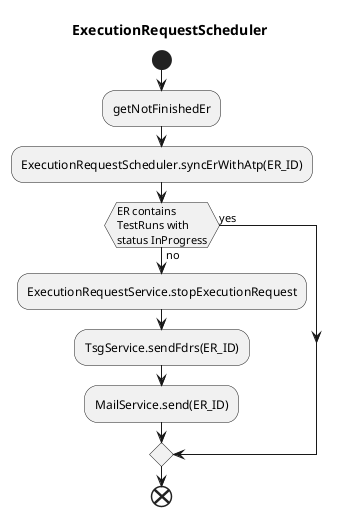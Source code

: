 @startuml
title ExecutionRequestScheduler
start
:getNotFinishedEr;
:ExecutionRequestScheduler.syncErWithAtp(ER_ID);

if (ER contains \nTestRuns with \nstatus InProgress) then(yes)
else (no)
    :ExecutionRequestService.stopExecutionRequest;
    :TsgService.sendFdrs(ER_ID);
    :MailService.send(ER_ID);
endif

end
@enduml